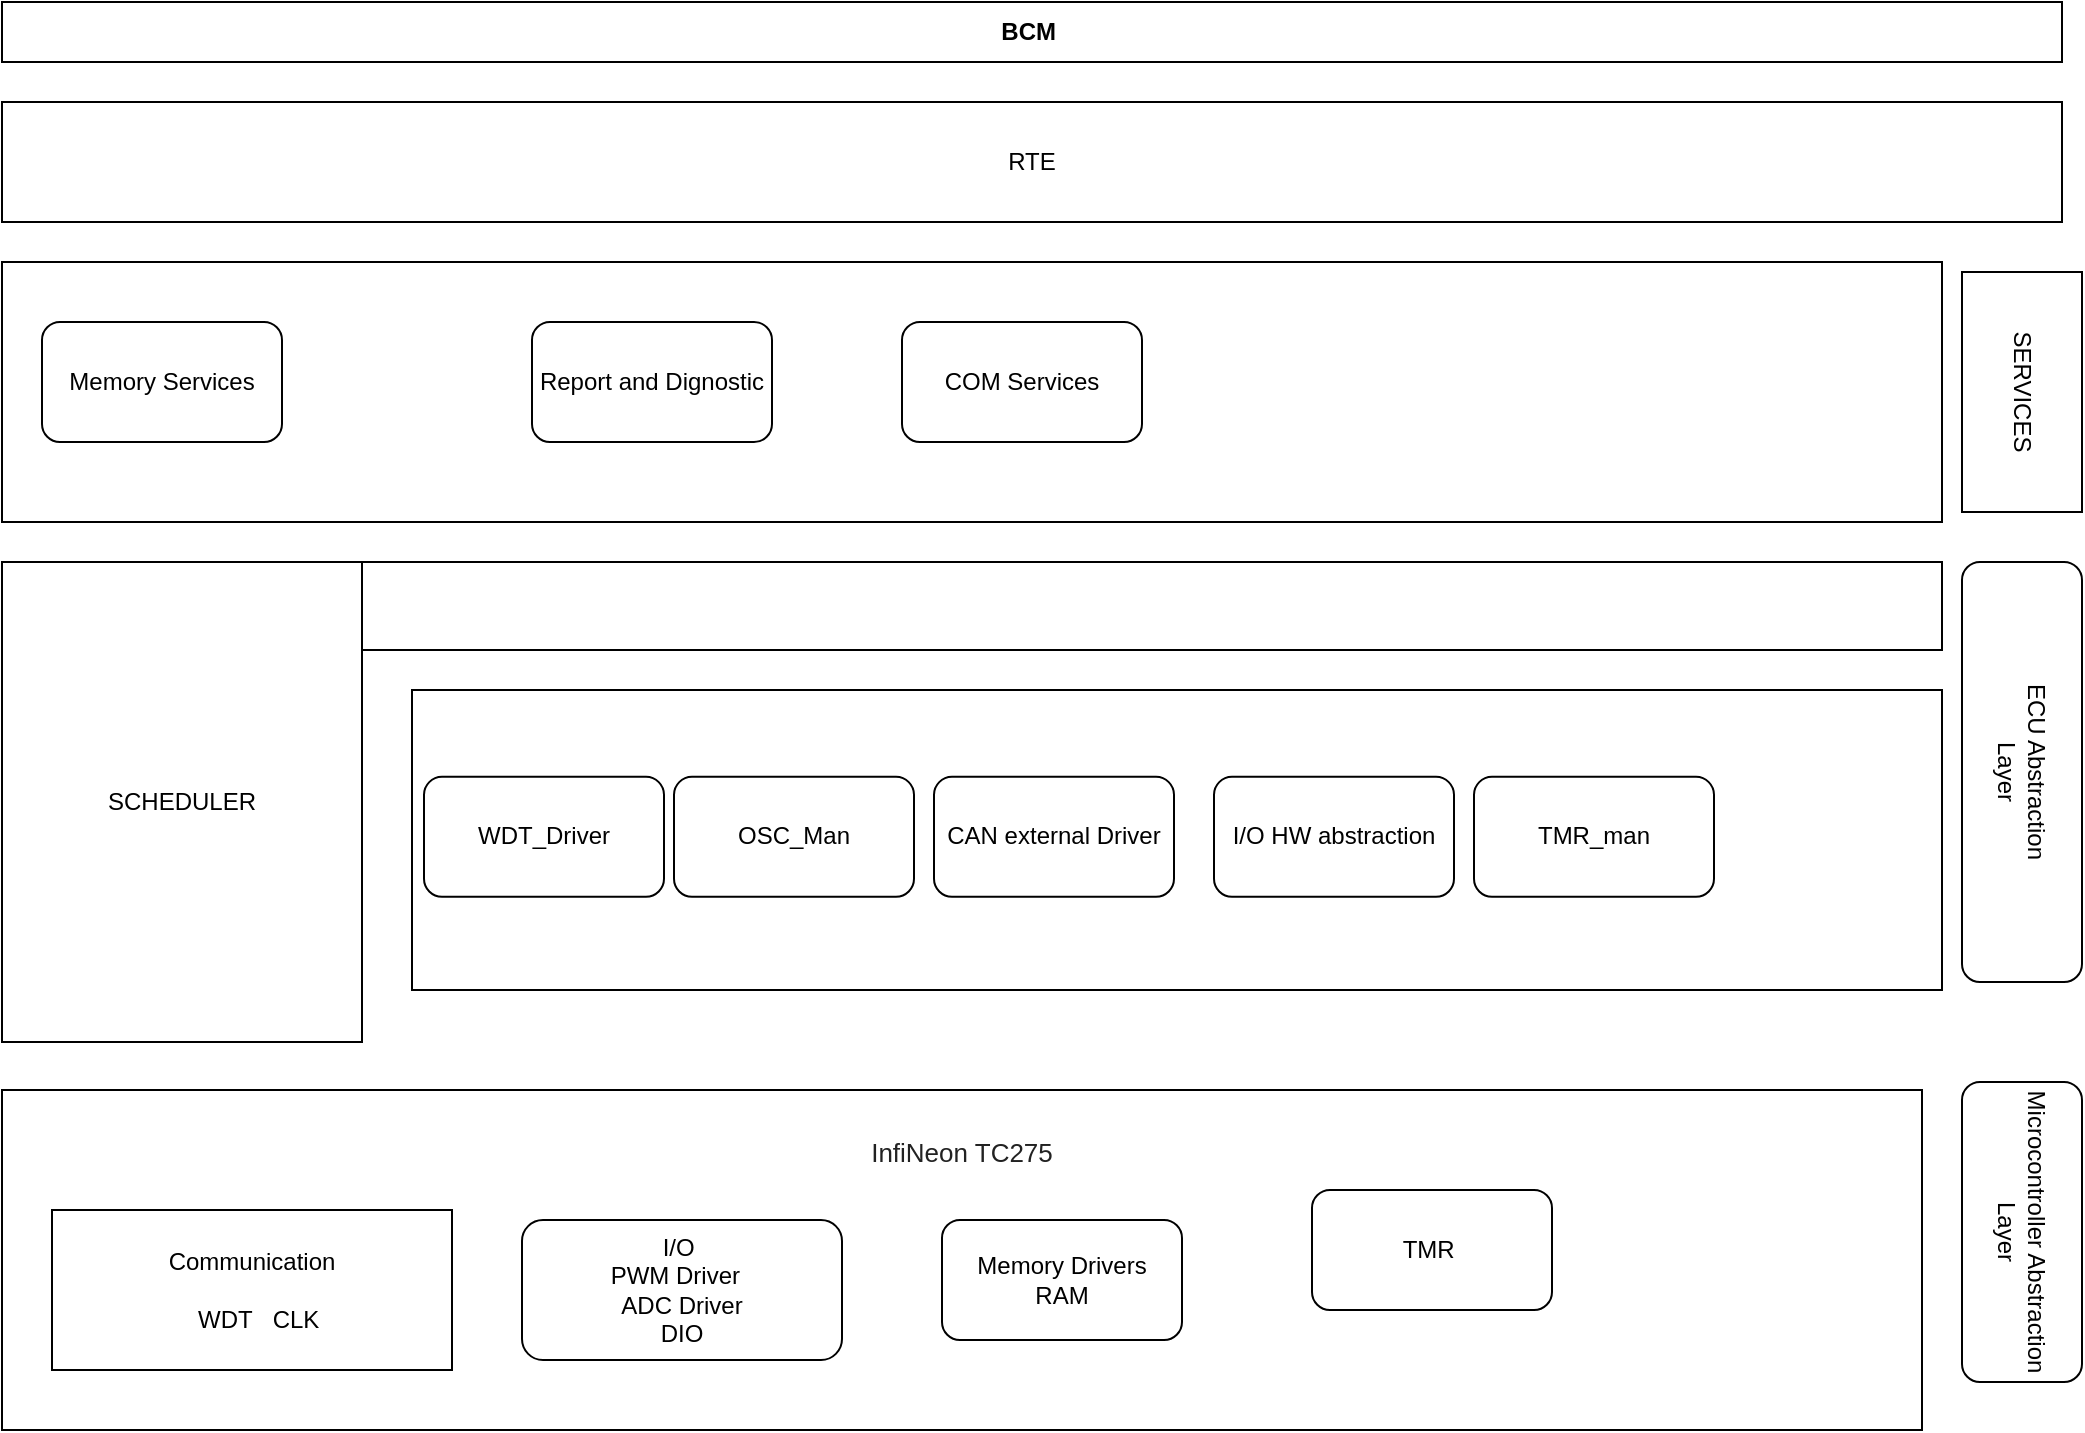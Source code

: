 <mxfile version="20.2.5" type="github">
  <diagram id="0SxEWgDJXTkLoPQnoZ41" name="Página-1">
    <mxGraphModel dx="1303" dy="797" grid="1" gridSize="10" guides="1" tooltips="1" connect="1" arrows="1" fold="1" page="1" pageScale="1" pageWidth="1100" pageHeight="850" math="0" shadow="0">
      <root>
        <mxCell id="0" />
        <mxCell id="1" parent="0" />
        <mxCell id="E3UZA_A3aNp--UBdqJW4-1" value="&lt;b&gt;BCM&amp;nbsp;&lt;/b&gt;" style="rounded=0;whiteSpace=wrap;html=1;" parent="1" vertex="1">
          <mxGeometry x="40" y="30" width="1030" height="30" as="geometry" />
        </mxCell>
        <mxCell id="E3UZA_A3aNp--UBdqJW4-2" value="RTE" style="rounded=0;whiteSpace=wrap;html=1;" parent="1" vertex="1">
          <mxGeometry x="40" y="80" width="1030" height="60" as="geometry" />
        </mxCell>
        <mxCell id="E3UZA_A3aNp--UBdqJW4-3" value="" style="rounded=0;whiteSpace=wrap;html=1;" parent="1" vertex="1">
          <mxGeometry x="40" y="160" width="970" height="130" as="geometry" />
        </mxCell>
        <mxCell id="E3UZA_A3aNp--UBdqJW4-5" value="SCHEDULER" style="rounded=0;whiteSpace=wrap;html=1;" parent="1" vertex="1">
          <mxGeometry x="40" y="310" width="180" height="240" as="geometry" />
        </mxCell>
        <mxCell id="E3UZA_A3aNp--UBdqJW4-6" value="" style="rounded=0;whiteSpace=wrap;html=1;" parent="1" vertex="1">
          <mxGeometry x="220" y="310" width="790" height="44" as="geometry" />
        </mxCell>
        <mxCell id="E3UZA_A3aNp--UBdqJW4-7" value="" style="rounded=0;whiteSpace=wrap;html=1;" parent="1" vertex="1">
          <mxGeometry x="245" y="374" width="765" height="150" as="geometry" />
        </mxCell>
        <mxCell id="E3UZA_A3aNp--UBdqJW4-9" value="&lt;div style=&quot;text-align: start;&quot;&gt;&lt;font size=&quot;2&quot; face=&quot;Arial, Helvetica, sans-serif&quot; color=&quot;#222222&quot;&gt;&lt;span style=&quot;background-color: rgb(255, 255, 255);&quot;&gt;InfiNeon TC275&lt;/span&gt;&lt;/font&gt;&lt;/div&gt;&lt;div style=&quot;text-align: start;&quot;&gt;&lt;font size=&quot;2&quot; face=&quot;Arial, Helvetica, sans-serif&quot; color=&quot;#222222&quot;&gt;&lt;span style=&quot;background-color: rgb(255, 255, 255);&quot;&gt;&lt;br&gt;&lt;/span&gt;&lt;/font&gt;&lt;/div&gt;&lt;div style=&quot;text-align: start;&quot;&gt;&lt;font size=&quot;2&quot; face=&quot;Arial, Helvetica, sans-serif&quot; color=&quot;#222222&quot;&gt;&lt;span style=&quot;background-color: rgb(255, 255, 255);&quot;&gt;&lt;br&gt;&lt;/span&gt;&lt;/font&gt;&lt;/div&gt;&lt;div style=&quot;text-align: start;&quot;&gt;&lt;font size=&quot;2&quot; face=&quot;Arial, Helvetica, sans-serif&quot; color=&quot;#222222&quot;&gt;&lt;span style=&quot;background-color: rgb(255, 255, 255);&quot;&gt;&lt;br&gt;&lt;/span&gt;&lt;/font&gt;&lt;/div&gt;&lt;div style=&quot;text-align: start;&quot;&gt;&lt;font size=&quot;2&quot; face=&quot;Arial, Helvetica, sans-serif&quot; color=&quot;#222222&quot;&gt;&lt;span style=&quot;background-color: rgb(255, 255, 255);&quot;&gt;&lt;br&gt;&lt;/span&gt;&lt;/font&gt;&lt;/div&gt;&lt;div style=&quot;text-align: start;&quot;&gt;&lt;font size=&quot;2&quot; face=&quot;Arial, Helvetica, sans-serif&quot; color=&quot;#222222&quot;&gt;&lt;span style=&quot;background-color: rgb(255, 255, 255);&quot;&gt;&lt;br&gt;&lt;/span&gt;&lt;/font&gt;&lt;/div&gt;&lt;div style=&quot;text-align: start;&quot;&gt;&lt;font size=&quot;2&quot; face=&quot;Arial, Helvetica, sans-serif&quot; color=&quot;#222222&quot;&gt;&lt;span style=&quot;background-color: rgb(255, 255, 255);&quot;&gt;&lt;br&gt;&lt;/span&gt;&lt;/font&gt;&lt;/div&gt;&lt;div style=&quot;text-align: start;&quot;&gt;&lt;br&gt;&lt;/div&gt;" style="rounded=0;whiteSpace=wrap;html=1;" parent="1" vertex="1">
          <mxGeometry x="40" y="574" width="960" height="170" as="geometry" />
        </mxCell>
        <mxCell id="E3UZA_A3aNp--UBdqJW4-12" value="Communication&lt;br&gt;&lt;br&gt;&amp;nbsp; WDT&amp;nbsp; &amp;nbsp;CLK" style="rounded=0;whiteSpace=wrap;html=1;" parent="1" vertex="1">
          <mxGeometry x="65" y="634" width="200" height="80" as="geometry" />
        </mxCell>
        <mxCell id="E3UZA_A3aNp--UBdqJW4-13" value="I/O&amp;nbsp;&lt;br&gt;PWM Driver&amp;nbsp;&amp;nbsp;&lt;br&gt;ADC Driver&lt;br&gt;DIO" style="rounded=1;whiteSpace=wrap;html=1;" parent="1" vertex="1">
          <mxGeometry x="300" y="639" width="160" height="70" as="geometry" />
        </mxCell>
        <mxCell id="E3UZA_A3aNp--UBdqJW4-14" value="Memory Drivers&lt;br&gt;RAM" style="rounded=1;whiteSpace=wrap;html=1;" parent="1" vertex="1">
          <mxGeometry x="510" y="639" width="120" height="60" as="geometry" />
        </mxCell>
        <mxCell id="E3UZA_A3aNp--UBdqJW4-15" value="TMR&amp;nbsp;" style="rounded=1;whiteSpace=wrap;html=1;" parent="1" vertex="1">
          <mxGeometry x="695" y="624" width="120" height="60" as="geometry" />
        </mxCell>
        <mxCell id="E3UZA_A3aNp--UBdqJW4-16" value="OSC_Man" style="rounded=1;whiteSpace=wrap;html=1;" parent="1" vertex="1">
          <mxGeometry x="376" y="417.41" width="120" height="60" as="geometry" />
        </mxCell>
        <mxCell id="E3UZA_A3aNp--UBdqJW4-17" value="I/O HW abstraction" style="rounded=1;whiteSpace=wrap;html=1;" parent="1" vertex="1">
          <mxGeometry x="646" y="417.41" width="120" height="60" as="geometry" />
        </mxCell>
        <mxCell id="E3UZA_A3aNp--UBdqJW4-18" style="edgeStyle=orthogonalEdgeStyle;rounded=0;orthogonalLoop=1;jettySize=auto;html=1;exitX=0.5;exitY=1;exitDx=0;exitDy=0;" parent="1" source="E3UZA_A3aNp--UBdqJW4-17" target="E3UZA_A3aNp--UBdqJW4-17" edge="1">
          <mxGeometry relative="1" as="geometry" />
        </mxCell>
        <mxCell id="E3UZA_A3aNp--UBdqJW4-19" value="TMR_man" style="rounded=1;whiteSpace=wrap;html=1;" parent="1" vertex="1">
          <mxGeometry x="776" y="417.41" width="120" height="60" as="geometry" />
        </mxCell>
        <mxCell id="E3UZA_A3aNp--UBdqJW4-20" value="CAN external Driver" style="rounded=1;whiteSpace=wrap;html=1;" parent="1" vertex="1">
          <mxGeometry x="506" y="417.41" width="120" height="60" as="geometry" />
        </mxCell>
        <mxCell id="E3UZA_A3aNp--UBdqJW4-21" value="WDT_Driver" style="rounded=1;whiteSpace=wrap;html=1;" parent="1" vertex="1">
          <mxGeometry x="251" y="417.41" width="120" height="60" as="geometry" />
        </mxCell>
        <mxCell id="E3UZA_A3aNp--UBdqJW4-22" value="Memory Services" style="rounded=1;whiteSpace=wrap;html=1;glass=0;" parent="1" vertex="1">
          <mxGeometry x="60" y="190" width="120" height="60" as="geometry" />
        </mxCell>
        <mxCell id="E3UZA_A3aNp--UBdqJW4-23" value="Report and Dignostic" style="rounded=1;whiteSpace=wrap;html=1;" parent="1" vertex="1">
          <mxGeometry x="305" y="190" width="120" height="60" as="geometry" />
        </mxCell>
        <mxCell id="E3UZA_A3aNp--UBdqJW4-24" value="COM Services" style="rounded=1;whiteSpace=wrap;html=1;" parent="1" vertex="1">
          <mxGeometry x="490" y="190" width="120" height="60" as="geometry" />
        </mxCell>
        <mxCell id="5Y2THX8Q8HSWR9ZChi4j-1" value="SERVICES" style="rounded=0;whiteSpace=wrap;html=1;rotation=90;" vertex="1" parent="1">
          <mxGeometry x="990" y="195" width="120" height="60" as="geometry" />
        </mxCell>
        <mxCell id="5Y2THX8Q8HSWR9ZChi4j-2" value="ECU Abstraction&lt;br&gt;Layer" style="rounded=1;whiteSpace=wrap;html=1;rotation=90;" vertex="1" parent="1">
          <mxGeometry x="945" y="385" width="210" height="60" as="geometry" />
        </mxCell>
        <mxCell id="5Y2THX8Q8HSWR9ZChi4j-3" value="Microcontroller Abstraction Layer" style="rounded=1;whiteSpace=wrap;html=1;rotation=90;" vertex="1" parent="1">
          <mxGeometry x="975" y="615" width="150" height="60" as="geometry" />
        </mxCell>
      </root>
    </mxGraphModel>
  </diagram>
</mxfile>
